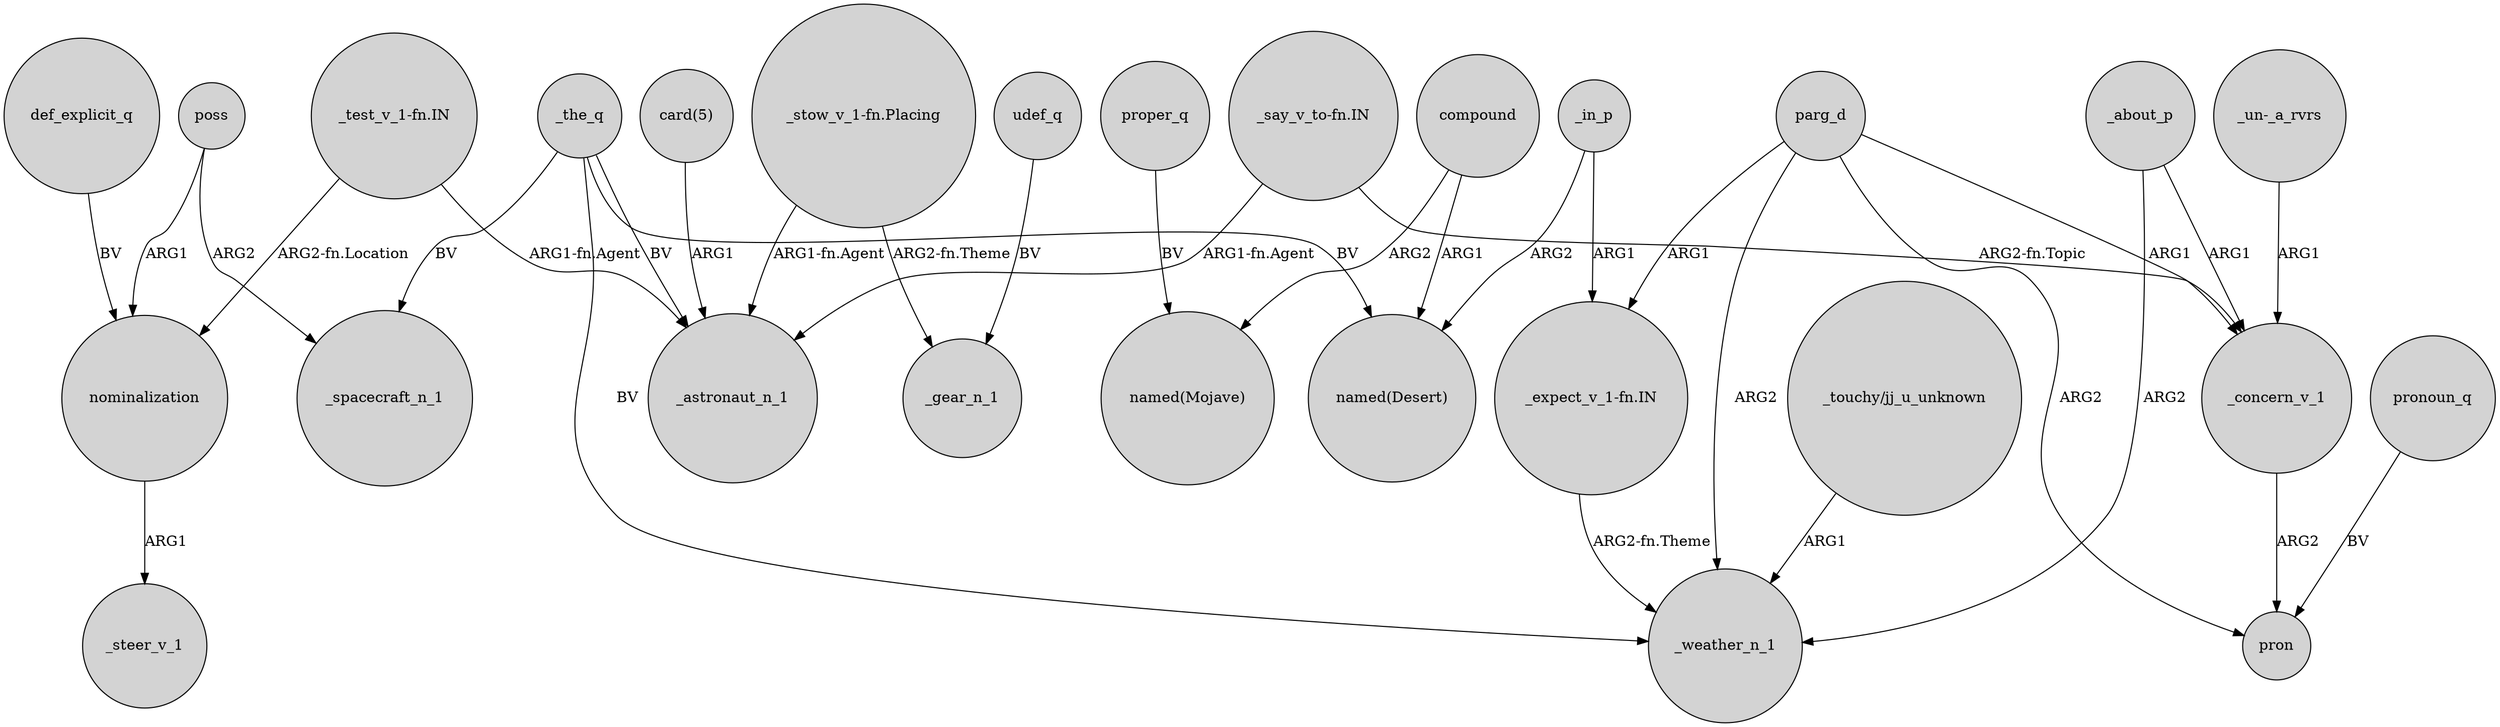 digraph {
	node [shape=circle style=filled]
	_about_p -> _weather_n_1 [label=ARG2]
	udef_q -> _gear_n_1 [label=BV]
	_the_q -> _spacecraft_n_1 [label=BV]
	proper_q -> "named(Mojave)" [label=BV]
	_the_q -> "named(Desert)" [label=BV]
	_the_q -> _astronaut_n_1 [label=BV]
	"_say_v_to-fn.IN" -> _astronaut_n_1 [label="ARG1-fn.Agent"]
	"_touchy/jj_u_unknown" -> _weather_n_1 [label=ARG1]
	poss -> nominalization [label=ARG1]
	"_stow_v_1-fn.Placing" -> _gear_n_1 [label="ARG2-fn.Theme"]
	"_stow_v_1-fn.Placing" -> _astronaut_n_1 [label="ARG1-fn.Agent"]
	parg_d -> pron [label=ARG2]
	"card(5)" -> _astronaut_n_1 [label=ARG1]
	pronoun_q -> pron [label=BV]
	"_expect_v_1-fn.IN" -> _weather_n_1 [label="ARG2-fn.Theme"]
	_in_p -> "_expect_v_1-fn.IN" [label=ARG1]
	poss -> _spacecraft_n_1 [label=ARG2]
	parg_d -> _concern_v_1 [label=ARG1]
	parg_d -> _weather_n_1 [label=ARG2]
	"_test_v_1-fn.IN" -> _astronaut_n_1 [label="ARG1-fn.Agent"]
	"_un-_a_rvrs" -> _concern_v_1 [label=ARG1]
	_in_p -> "named(Desert)" [label=ARG2]
	compound -> "named(Desert)" [label=ARG1]
	parg_d -> "_expect_v_1-fn.IN" [label=ARG1]
	_concern_v_1 -> pron [label=ARG2]
	nominalization -> _steer_v_1 [label=ARG1]
	"_say_v_to-fn.IN" -> _concern_v_1 [label="ARG2-fn.Topic"]
	def_explicit_q -> nominalization [label=BV]
	_the_q -> _weather_n_1 [label=BV]
	_about_p -> _concern_v_1 [label=ARG1]
	compound -> "named(Mojave)" [label=ARG2]
	"_test_v_1-fn.IN" -> nominalization [label="ARG2-fn.Location"]
}
